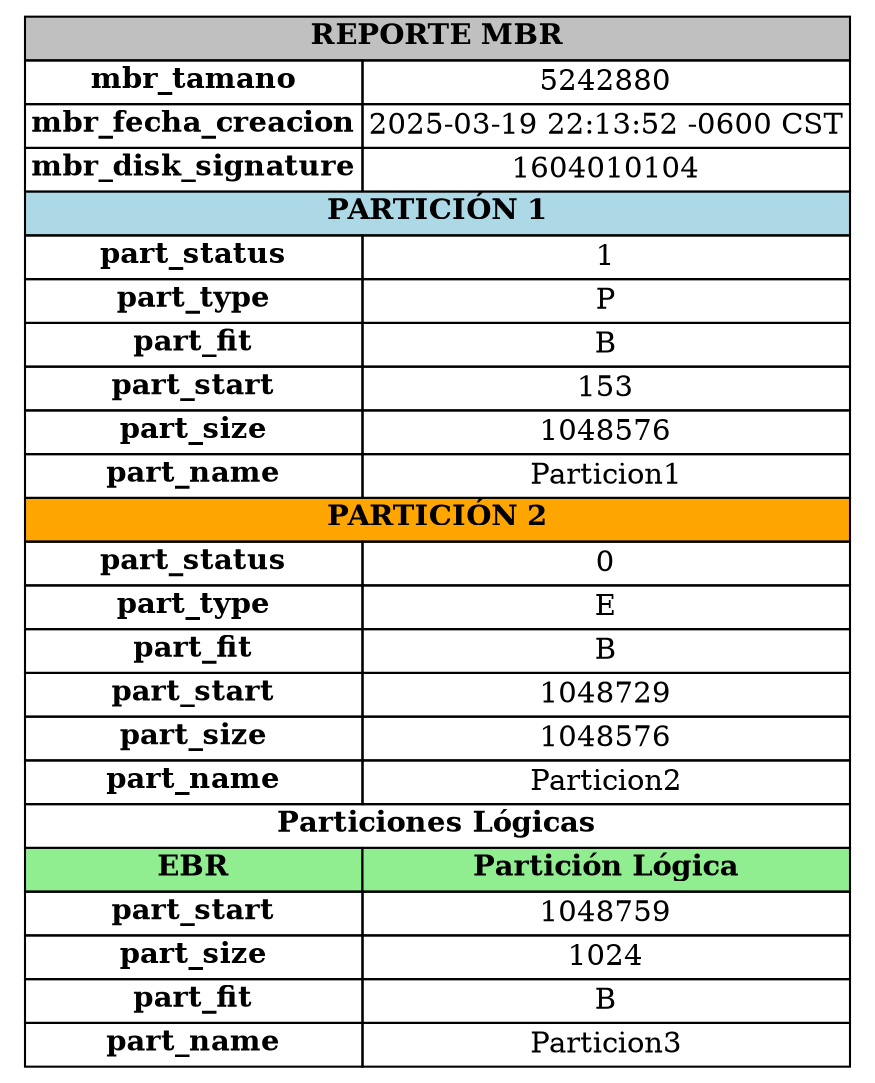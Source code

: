 digraph G {
        node [shape=plaintext]
        tabla [label=<
            <table border="0" cellborder="1" cellspacing="0">
                <tr><td colspan="2" bgcolor="gray"><b> REPORTE MBR </b></td></tr>
                <tr><td><b>mbr_tamano</b></td><td>5242880</td></tr>
                <tr><td><b>mbr_fecha_creacion</b></td><td>2025-03-19 22:13:52 -0600 CST</td></tr>
                <tr><td><b>mbr_disk_signature</b></td><td>1604010104</td></tr>
            
				<tr><td colspan="2" bgcolor="lightblue"><b> PARTICIÓN 1 </b></td></tr>
				<tr><td><b>part_status</b></td><td>1</td></tr>
				<tr><td><b>part_type</b></td><td>P</td></tr>
				<tr><td><b>part_fit</b></td><td>B</td></tr>
				<tr><td><b>part_start</b></td><td>153</td></tr>
				<tr><td><b>part_size</b></td><td>1048576</td></tr>
				<tr><td><b>part_name</b></td><td>Particion1</td></tr>
			
				<tr><td colspan="2" bgcolor="orange"><b> PARTICIÓN 2 </b></td></tr>
				<tr><td><b>part_status</b></td><td>0</td></tr>
				<tr><td><b>part_type</b></td><td>E</td></tr>
				<tr><td><b>part_fit</b></td><td>B</td></tr>
				<tr><td><b>part_start</b></td><td>1048729</td></tr>
				<tr><td><b>part_size</b></td><td>1048576</td></tr>
				<tr><td><b>part_name</b></td><td>Particion2</td></tr>
			<tr><td colspan="2"><b>Particiones Lógicas</b></td></tr>
					<tr><td bgcolor="lightgreen"><b>EBR</b></td><td bgcolor="lightgreen"><b>Partición Lógica</b></td></tr>
					<tr><td><b>part_start</b></td><td>1048759</td></tr>
					<tr><td><b>part_size</b></td><td>1024</td></tr>
					<tr><td><b>part_fit</b></td><td>B</td></tr>
					<tr><td><b>part_name</b></td><td>Particion3</td></tr>
				</table>>] }